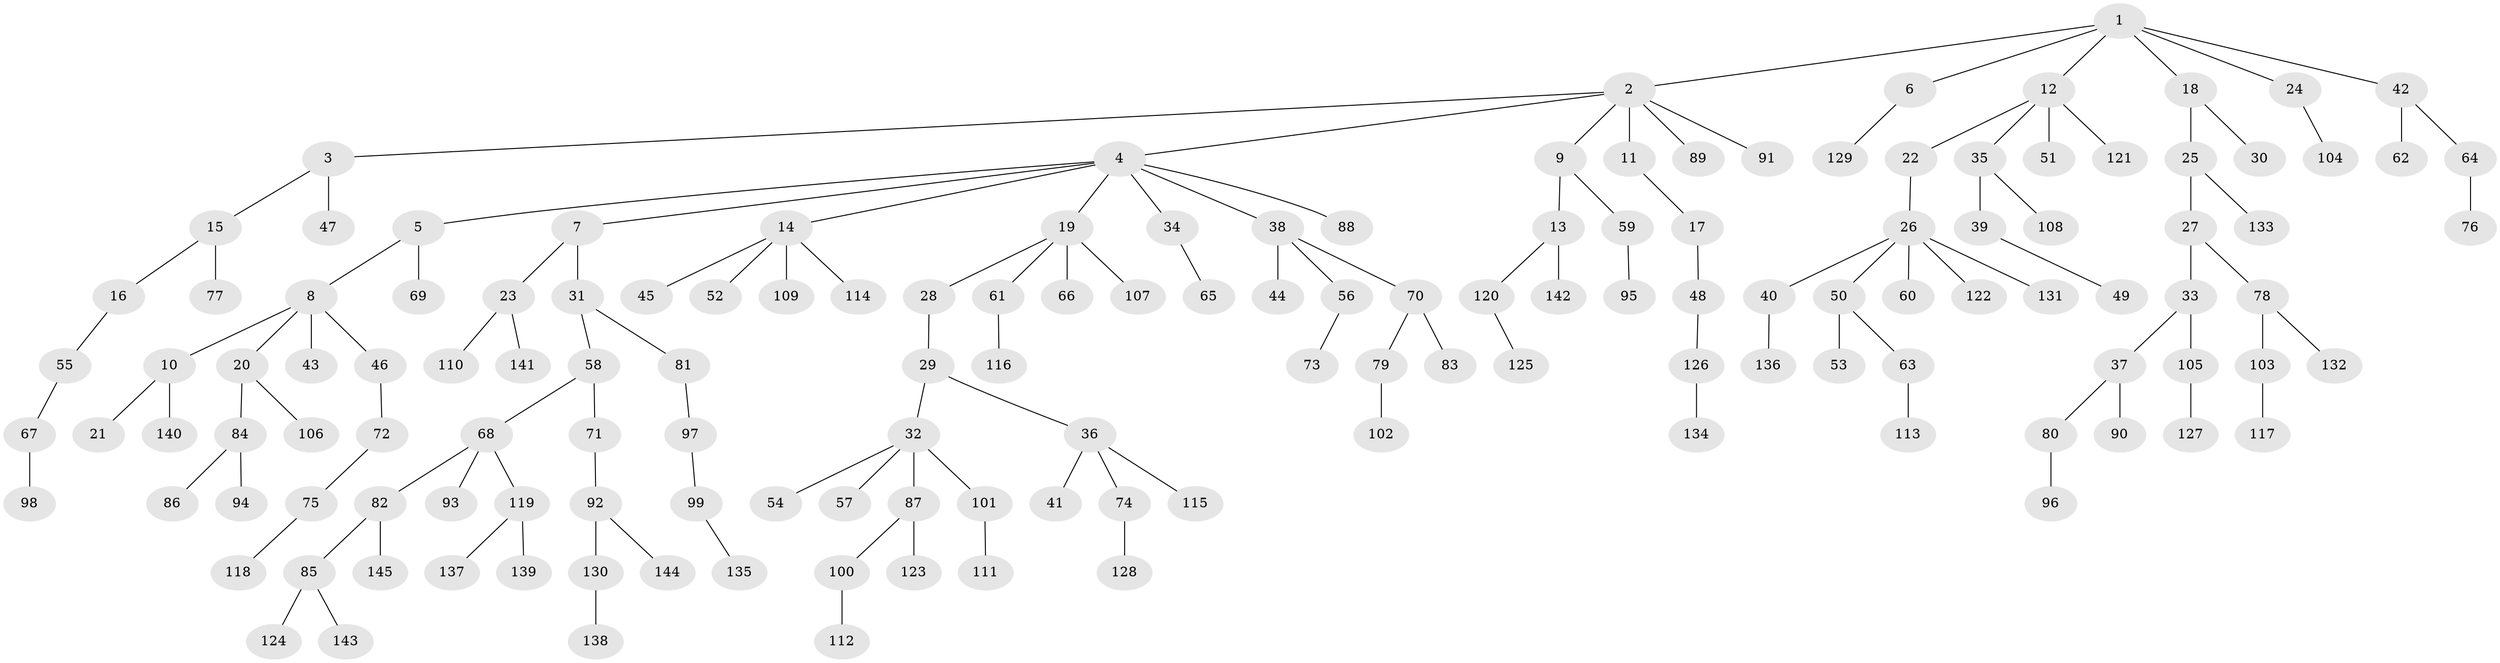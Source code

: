 // coarse degree distribution, {3: 0.13725490196078433, 2: 0.3333333333333333, 6: 0.0196078431372549, 4: 0.058823529411764705, 1: 0.43137254901960786, 7: 0.00980392156862745, 5: 0.00980392156862745}
// Generated by graph-tools (version 1.1) at 2025/37/03/04/25 23:37:26]
// undirected, 145 vertices, 144 edges
graph export_dot {
  node [color=gray90,style=filled];
  1;
  2;
  3;
  4;
  5;
  6;
  7;
  8;
  9;
  10;
  11;
  12;
  13;
  14;
  15;
  16;
  17;
  18;
  19;
  20;
  21;
  22;
  23;
  24;
  25;
  26;
  27;
  28;
  29;
  30;
  31;
  32;
  33;
  34;
  35;
  36;
  37;
  38;
  39;
  40;
  41;
  42;
  43;
  44;
  45;
  46;
  47;
  48;
  49;
  50;
  51;
  52;
  53;
  54;
  55;
  56;
  57;
  58;
  59;
  60;
  61;
  62;
  63;
  64;
  65;
  66;
  67;
  68;
  69;
  70;
  71;
  72;
  73;
  74;
  75;
  76;
  77;
  78;
  79;
  80;
  81;
  82;
  83;
  84;
  85;
  86;
  87;
  88;
  89;
  90;
  91;
  92;
  93;
  94;
  95;
  96;
  97;
  98;
  99;
  100;
  101;
  102;
  103;
  104;
  105;
  106;
  107;
  108;
  109;
  110;
  111;
  112;
  113;
  114;
  115;
  116;
  117;
  118;
  119;
  120;
  121;
  122;
  123;
  124;
  125;
  126;
  127;
  128;
  129;
  130;
  131;
  132;
  133;
  134;
  135;
  136;
  137;
  138;
  139;
  140;
  141;
  142;
  143;
  144;
  145;
  1 -- 2;
  1 -- 6;
  1 -- 12;
  1 -- 18;
  1 -- 24;
  1 -- 42;
  2 -- 3;
  2 -- 4;
  2 -- 9;
  2 -- 11;
  2 -- 89;
  2 -- 91;
  3 -- 15;
  3 -- 47;
  4 -- 5;
  4 -- 7;
  4 -- 14;
  4 -- 19;
  4 -- 34;
  4 -- 38;
  4 -- 88;
  5 -- 8;
  5 -- 69;
  6 -- 129;
  7 -- 23;
  7 -- 31;
  8 -- 10;
  8 -- 20;
  8 -- 43;
  8 -- 46;
  9 -- 13;
  9 -- 59;
  10 -- 21;
  10 -- 140;
  11 -- 17;
  12 -- 22;
  12 -- 35;
  12 -- 51;
  12 -- 121;
  13 -- 120;
  13 -- 142;
  14 -- 45;
  14 -- 52;
  14 -- 109;
  14 -- 114;
  15 -- 16;
  15 -- 77;
  16 -- 55;
  17 -- 48;
  18 -- 25;
  18 -- 30;
  19 -- 28;
  19 -- 61;
  19 -- 66;
  19 -- 107;
  20 -- 84;
  20 -- 106;
  22 -- 26;
  23 -- 110;
  23 -- 141;
  24 -- 104;
  25 -- 27;
  25 -- 133;
  26 -- 40;
  26 -- 50;
  26 -- 60;
  26 -- 122;
  26 -- 131;
  27 -- 33;
  27 -- 78;
  28 -- 29;
  29 -- 32;
  29 -- 36;
  31 -- 58;
  31 -- 81;
  32 -- 54;
  32 -- 57;
  32 -- 87;
  32 -- 101;
  33 -- 37;
  33 -- 105;
  34 -- 65;
  35 -- 39;
  35 -- 108;
  36 -- 41;
  36 -- 74;
  36 -- 115;
  37 -- 80;
  37 -- 90;
  38 -- 44;
  38 -- 56;
  38 -- 70;
  39 -- 49;
  40 -- 136;
  42 -- 62;
  42 -- 64;
  46 -- 72;
  48 -- 126;
  50 -- 53;
  50 -- 63;
  55 -- 67;
  56 -- 73;
  58 -- 68;
  58 -- 71;
  59 -- 95;
  61 -- 116;
  63 -- 113;
  64 -- 76;
  67 -- 98;
  68 -- 82;
  68 -- 93;
  68 -- 119;
  70 -- 79;
  70 -- 83;
  71 -- 92;
  72 -- 75;
  74 -- 128;
  75 -- 118;
  78 -- 103;
  78 -- 132;
  79 -- 102;
  80 -- 96;
  81 -- 97;
  82 -- 85;
  82 -- 145;
  84 -- 86;
  84 -- 94;
  85 -- 124;
  85 -- 143;
  87 -- 100;
  87 -- 123;
  92 -- 130;
  92 -- 144;
  97 -- 99;
  99 -- 135;
  100 -- 112;
  101 -- 111;
  103 -- 117;
  105 -- 127;
  119 -- 137;
  119 -- 139;
  120 -- 125;
  126 -- 134;
  130 -- 138;
}

